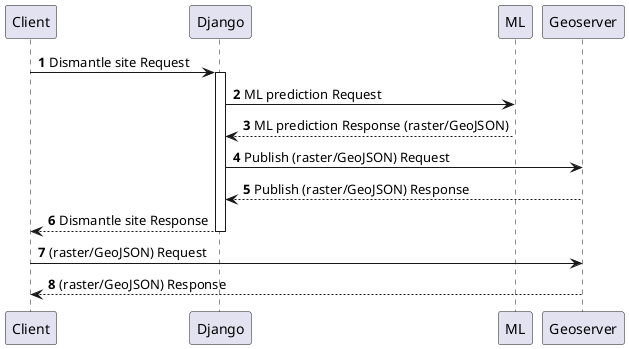 @startuml
'https://plantuml.com/sequence-diagram

autonumber

participant Client as cl
participant Django as dj
participant ML as ml
participant Geoserver as gs

cl -> dj: Dismantle site Request
activate dj
dj -> ml: ML prediction Request
dj <-- ml: ML prediction Response (raster/GeoJSON)
dj -> gs: Publish (raster/GeoJSON) Request
dj <-- gs: Publish (raster/GeoJSON) Response
cl <-- dj: Dismantle site Response
deactivate dj
cl -> gs: (raster/GeoJSON) Request
cl <-- gs: (raster/GeoJSON) Response



@enduml